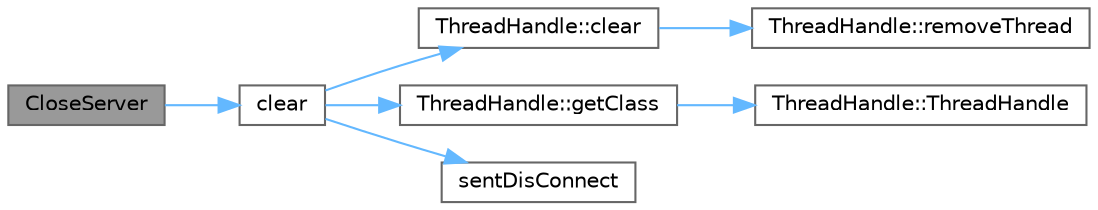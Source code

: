 digraph "CloseServer"
{
 // LATEX_PDF_SIZE
  bgcolor="transparent";
  edge [fontname=Helvetica,fontsize=10,labelfontname=Helvetica,labelfontsize=10];
  node [fontname=Helvetica,fontsize=10,shape=box,height=0.2,width=0.4];
  rankdir="LR";
  Node1 [id="Node000001",label="CloseServer",height=0.2,width=0.4,color="gray40", fillcolor="grey60", style="filled", fontcolor="black",tooltip="关闭服务器"];
  Node1 -> Node2 [id="edge1_Node000001_Node000002",color="steelblue1",style="solid",tooltip=" "];
  Node2 [id="Node000002",label="clear",height=0.2,width=0.4,color="grey40", fillcolor="white", style="filled",URL="$class_c_tcp_server.html#ac8bb3912a3ce86b15842e79d0b421204",tooltip=" "];
  Node2 -> Node3 [id="edge2_Node000002_Node000003",color="steelblue1",style="solid",tooltip=" "];
  Node3 [id="Node000003",label="ThreadHandle::clear",height=0.2,width=0.4,color="grey40", fillcolor="white", style="filled",URL="$class_thread_handle.html#ac8bb3912a3ce86b15842e79d0b421204",tooltip="ThreadHandle::clear 清除所有的线程"];
  Node3 -> Node4 [id="edge3_Node000003_Node000004",color="steelblue1",style="solid",tooltip=" "];
  Node4 [id="Node000004",label="ThreadHandle::removeThread",height=0.2,width=0.4,color="grey40", fillcolor="white", style="filled",URL="$class_thread_handle.html#a7021b8fcc7893486feeffc4bc645b4ff",tooltip=" "];
  Node2 -> Node5 [id="edge4_Node000002_Node000005",color="steelblue1",style="solid",tooltip=" "];
  Node5 [id="Node000005",label="ThreadHandle::getClass",height=0.2,width=0.4,color="grey40", fillcolor="white", style="filled",URL="$class_thread_handle.html#ad28ce2d8b771f377f46741b64eee292d",tooltip=" "];
  Node5 -> Node6 [id="edge5_Node000005_Node000006",color="steelblue1",style="solid",tooltip=" "];
  Node6 [id="Node000006",label="ThreadHandle::ThreadHandle",height=0.2,width=0.4,color="grey40", fillcolor="white", style="filled",URL="$class_thread_handle.html#aebf2d610a3a92180a8d1da5c8ebb4011",tooltip=" "];
  Node2 -> Node7 [id="edge6_Node000002_Node000007",color="steelblue1",style="solid",tooltip=" "];
  Node7 [id="Node000007",label="sentDisConnect",height=0.2,width=0.4,color="grey40", fillcolor="white", style="filled",URL="$class_c_tcp_server.html#a5a529674e353df317f0e9497d0983ac6",tooltip=" "];
}
